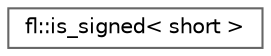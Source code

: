 digraph "Graphical Class Hierarchy"
{
 // INTERACTIVE_SVG=YES
 // LATEX_PDF_SIZE
  bgcolor="transparent";
  edge [fontname=Helvetica,fontsize=10,labelfontname=Helvetica,labelfontsize=10];
  node [fontname=Helvetica,fontsize=10,shape=box,height=0.2,width=0.4];
  rankdir="LR";
  Node0 [id="Node000000",label="fl::is_signed\< short \>",height=0.2,width=0.4,color="grey40", fillcolor="white", style="filled",URL="$d0/d41/structfl_1_1is__signed_3_01short_01_4.html",tooltip=" "];
}
